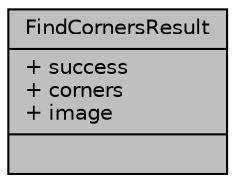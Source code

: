 digraph "FindCornersResult"
{
 // INTERACTIVE_SVG=YES
 // LATEX_PDF_SIZE
  edge [fontname="Helvetica",fontsize="10",labelfontname="Helvetica",labelfontsize="10"];
  node [fontname="Helvetica",fontsize="10",shape=record];
  Node1 [label="{FindCornersResult\n|+ success\l+ corners\l+ image\l|}",height=0.2,width=0.4,color="black", fillcolor="grey75", style="filled", fontcolor="black",tooltip="Structure that contains the result of corner detection."];
}
